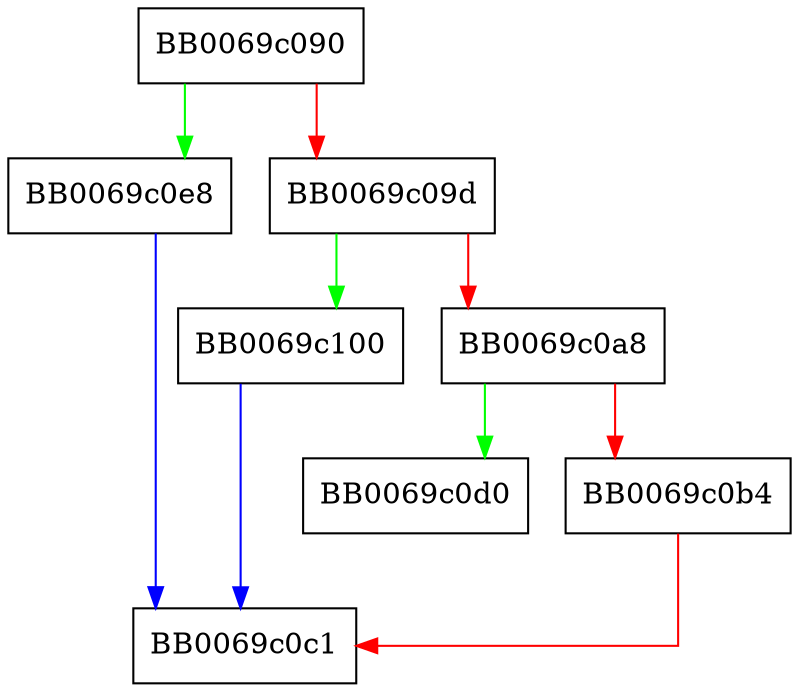 digraph aes_siv_cipher {
  node [shape="box"];
  graph [splines=ortho];
  BB0069c090 -> BB0069c0e8 [color="green"];
  BB0069c090 -> BB0069c09d [color="red"];
  BB0069c09d -> BB0069c100 [color="green"];
  BB0069c09d -> BB0069c0a8 [color="red"];
  BB0069c0a8 -> BB0069c0d0 [color="green"];
  BB0069c0a8 -> BB0069c0b4 [color="red"];
  BB0069c0b4 -> BB0069c0c1 [color="red"];
  BB0069c0e8 -> BB0069c0c1 [color="blue"];
  BB0069c100 -> BB0069c0c1 [color="blue"];
}